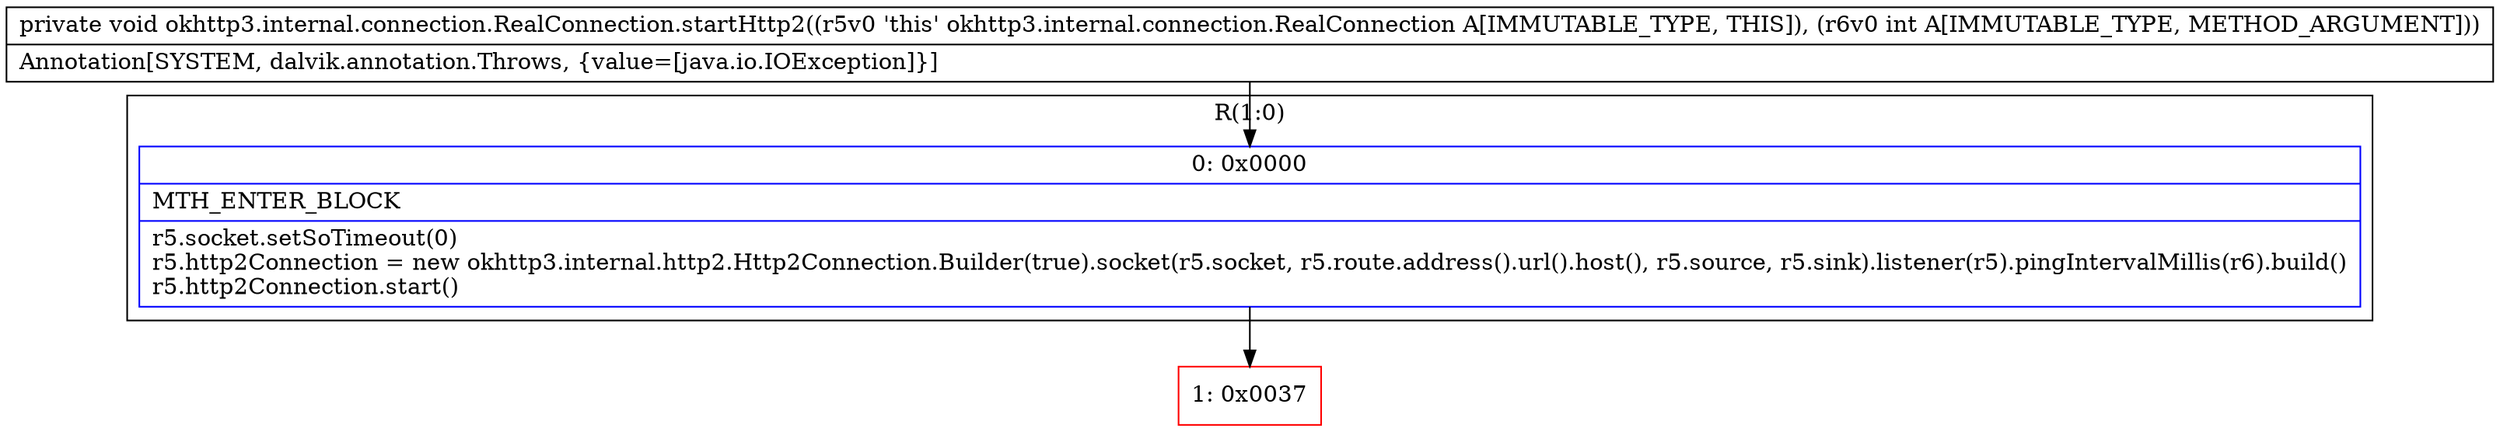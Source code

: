 digraph "CFG forokhttp3.internal.connection.RealConnection.startHttp2(I)V" {
subgraph cluster_Region_1995513611 {
label = "R(1:0)";
node [shape=record,color=blue];
Node_0 [shape=record,label="{0\:\ 0x0000|MTH_ENTER_BLOCK\l|r5.socket.setSoTimeout(0)\lr5.http2Connection = new okhttp3.internal.http2.Http2Connection.Builder(true).socket(r5.socket, r5.route.address().url().host(), r5.source, r5.sink).listener(r5).pingIntervalMillis(r6).build()\lr5.http2Connection.start()\l}"];
}
Node_1 [shape=record,color=red,label="{1\:\ 0x0037}"];
MethodNode[shape=record,label="{private void okhttp3.internal.connection.RealConnection.startHttp2((r5v0 'this' okhttp3.internal.connection.RealConnection A[IMMUTABLE_TYPE, THIS]), (r6v0 int A[IMMUTABLE_TYPE, METHOD_ARGUMENT]))  | Annotation[SYSTEM, dalvik.annotation.Throws, \{value=[java.io.IOException]\}]\l}"];
MethodNode -> Node_0;
Node_0 -> Node_1;
}

